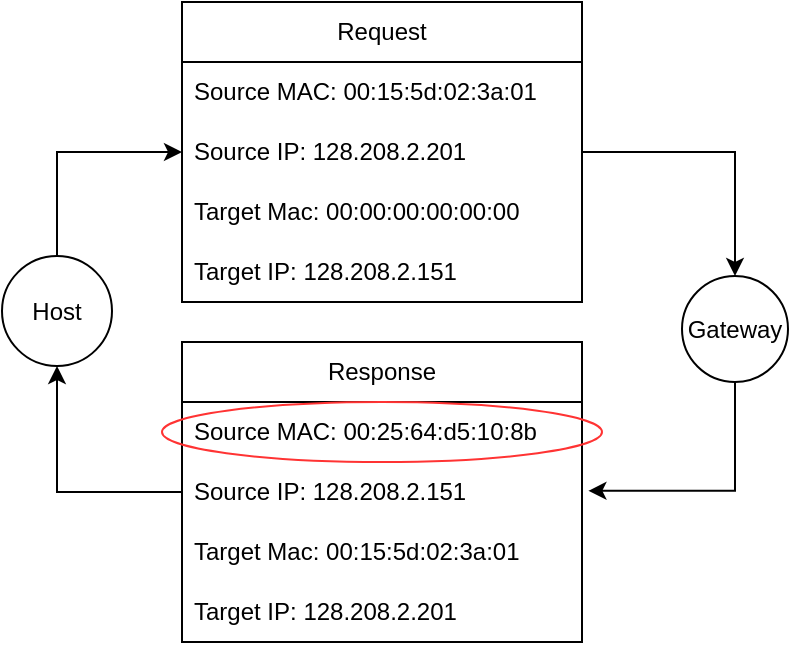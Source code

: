 <mxfile version="20.6.1" type="device"><diagram id="DNrgjBqLZXPdd5LPtNZo" name="Page-1"><mxGraphModel dx="238" dy="417" grid="1" gridSize="10" guides="1" tooltips="1" connect="1" arrows="1" fold="1" page="1" pageScale="1" pageWidth="827" pageHeight="1169" math="0" shadow="0"><root><mxCell id="0"/><mxCell id="1" parent="0"/><mxCell id="OFJzRGl863EXDF0t_O-Z-2" value="Request" style="swimlane;fontStyle=0;childLayout=stackLayout;horizontal=1;startSize=30;horizontalStack=0;resizeParent=1;resizeParentMax=0;resizeLast=0;collapsible=1;marginBottom=0;whiteSpace=wrap;html=1;" vertex="1" parent="1"><mxGeometry x="220" y="430" width="200" height="150" as="geometry"/></mxCell><mxCell id="OFJzRGl863EXDF0t_O-Z-3" value="Source MAC: 00:15:5d:02:3a:01" style="text;align=left;verticalAlign=middle;spacingLeft=4;spacingRight=4;overflow=hidden;points=[[0,0.5],[1,0.5]];portConstraint=eastwest;rotatable=0;whiteSpace=wrap;html=1;" vertex="1" parent="OFJzRGl863EXDF0t_O-Z-2"><mxGeometry y="30" width="200" height="30" as="geometry"/></mxCell><mxCell id="OFJzRGl863EXDF0t_O-Z-4" value="Source IP: 128.208.2.201" style="text;strokeColor=none;fillColor=none;align=left;verticalAlign=middle;spacingLeft=4;spacingRight=4;overflow=hidden;points=[[0,0.5],[1,0.5]];portConstraint=eastwest;rotatable=0;whiteSpace=wrap;html=1;" vertex="1" parent="OFJzRGl863EXDF0t_O-Z-2"><mxGeometry y="60" width="200" height="30" as="geometry"/></mxCell><mxCell id="OFJzRGl863EXDF0t_O-Z-5" value="Target Mac: 00:00:00:00:00:00&lt;span style=&quot;white-space: pre;&quot;&gt;&#9;&lt;/span&gt;" style="text;strokeColor=none;fillColor=none;align=left;verticalAlign=middle;spacingLeft=4;spacingRight=4;overflow=hidden;points=[[0,0.5],[1,0.5]];portConstraint=eastwest;rotatable=0;whiteSpace=wrap;html=1;" vertex="1" parent="OFJzRGl863EXDF0t_O-Z-2"><mxGeometry y="90" width="200" height="30" as="geometry"/></mxCell><mxCell id="OFJzRGl863EXDF0t_O-Z-6" value="Target IP: 128.208.2.151&lt;span style=&quot;white-space: pre;&quot;&gt;&#9;&lt;/span&gt;" style="text;strokeColor=none;fillColor=none;align=left;verticalAlign=middle;spacingLeft=4;spacingRight=4;overflow=hidden;points=[[0,0.5],[1,0.5]];portConstraint=eastwest;rotatable=0;whiteSpace=wrap;html=1;" vertex="1" parent="OFJzRGl863EXDF0t_O-Z-2"><mxGeometry y="120" width="200" height="30" as="geometry"/></mxCell><mxCell id="OFJzRGl863EXDF0t_O-Z-15" style="edgeStyle=orthogonalEdgeStyle;rounded=0;orthogonalLoop=1;jettySize=auto;html=1;exitX=0;exitY=0.5;exitDx=0;exitDy=0;entryX=0.5;entryY=1;entryDx=0;entryDy=0;" edge="1" parent="1" source="OFJzRGl863EXDF0t_O-Z-7" target="OFJzRGl863EXDF0t_O-Z-13"><mxGeometry relative="1" as="geometry"/></mxCell><mxCell id="OFJzRGl863EXDF0t_O-Z-7" value="Response" style="swimlane;fontStyle=0;childLayout=stackLayout;horizontal=1;startSize=30;horizontalStack=0;resizeParent=1;resizeParentMax=0;resizeLast=0;collapsible=1;marginBottom=0;whiteSpace=wrap;html=1;" vertex="1" parent="1"><mxGeometry x="220" y="600" width="200" height="150" as="geometry"/></mxCell><mxCell id="OFJzRGl863EXDF0t_O-Z-8" value="Source MAC: 00:25:64:d5:10:8b" style="text;align=left;verticalAlign=middle;spacingLeft=4;spacingRight=4;overflow=hidden;points=[[0,0.5],[1,0.5]];portConstraint=eastwest;rotatable=0;whiteSpace=wrap;html=1;" vertex="1" parent="OFJzRGl863EXDF0t_O-Z-7"><mxGeometry y="30" width="200" height="30" as="geometry"/></mxCell><mxCell id="OFJzRGl863EXDF0t_O-Z-9" value="Source IP: 128.208.2.151" style="text;strokeColor=none;fillColor=none;align=left;verticalAlign=middle;spacingLeft=4;spacingRight=4;overflow=hidden;points=[[0,0.5],[1,0.5]];portConstraint=eastwest;rotatable=0;whiteSpace=wrap;html=1;" vertex="1" parent="OFJzRGl863EXDF0t_O-Z-7"><mxGeometry y="60" width="200" height="30" as="geometry"/></mxCell><mxCell id="OFJzRGl863EXDF0t_O-Z-10" value="Target Mac: 00:15:5d:02:3a:01" style="text;strokeColor=none;fillColor=none;align=left;verticalAlign=middle;spacingLeft=4;spacingRight=4;overflow=hidden;points=[[0,0.5],[1,0.5]];portConstraint=eastwest;rotatable=0;whiteSpace=wrap;html=1;" vertex="1" parent="OFJzRGl863EXDF0t_O-Z-7"><mxGeometry y="90" width="200" height="30" as="geometry"/></mxCell><mxCell id="OFJzRGl863EXDF0t_O-Z-11" value="Target IP: 128.208.2.201" style="text;strokeColor=none;fillColor=none;align=left;verticalAlign=middle;spacingLeft=4;spacingRight=4;overflow=hidden;points=[[0,0.5],[1,0.5]];portConstraint=eastwest;rotatable=0;whiteSpace=wrap;html=1;" vertex="1" parent="OFJzRGl863EXDF0t_O-Z-7"><mxGeometry y="120" width="200" height="30" as="geometry"/></mxCell><mxCell id="OFJzRGl863EXDF0t_O-Z-12" value="" style="ellipse;whiteSpace=wrap;html=1;fillColor=none;strokeColor=#FF3333;" vertex="1" parent="1"><mxGeometry x="210" y="630" width="220" height="30" as="geometry"/></mxCell><mxCell id="OFJzRGl863EXDF0t_O-Z-14" style="edgeStyle=orthogonalEdgeStyle;rounded=0;orthogonalLoop=1;jettySize=auto;html=1;exitX=0.5;exitY=0;exitDx=0;exitDy=0;entryX=0;entryY=0.5;entryDx=0;entryDy=0;" edge="1" parent="1" source="OFJzRGl863EXDF0t_O-Z-13" target="OFJzRGl863EXDF0t_O-Z-4"><mxGeometry relative="1" as="geometry"/></mxCell><mxCell id="OFJzRGl863EXDF0t_O-Z-13" value="Host" style="ellipse;whiteSpace=wrap;html=1;aspect=fixed;strokeColor=#000000;fillColor=none;" vertex="1" parent="1"><mxGeometry x="130" y="557" width="55" height="55" as="geometry"/></mxCell><mxCell id="OFJzRGl863EXDF0t_O-Z-18" style="edgeStyle=orthogonalEdgeStyle;rounded=0;orthogonalLoop=1;jettySize=auto;html=1;exitX=0.5;exitY=1;exitDx=0;exitDy=0;entryX=1.016;entryY=0.48;entryDx=0;entryDy=0;entryPerimeter=0;" edge="1" parent="1" source="OFJzRGl863EXDF0t_O-Z-16" target="OFJzRGl863EXDF0t_O-Z-9"><mxGeometry relative="1" as="geometry"/></mxCell><mxCell id="OFJzRGl863EXDF0t_O-Z-16" value="Gateway" style="ellipse;whiteSpace=wrap;html=1;aspect=fixed;strokeColor=#000000;fillColor=none;" vertex="1" parent="1"><mxGeometry x="470" y="567" width="53" height="53" as="geometry"/></mxCell><mxCell id="OFJzRGl863EXDF0t_O-Z-17" style="edgeStyle=orthogonalEdgeStyle;rounded=0;orthogonalLoop=1;jettySize=auto;html=1;exitX=1;exitY=0.5;exitDx=0;exitDy=0;entryX=0.5;entryY=0;entryDx=0;entryDy=0;" edge="1" parent="1" source="OFJzRGl863EXDF0t_O-Z-4" target="OFJzRGl863EXDF0t_O-Z-16"><mxGeometry relative="1" as="geometry"/></mxCell></root></mxGraphModel></diagram></mxfile>